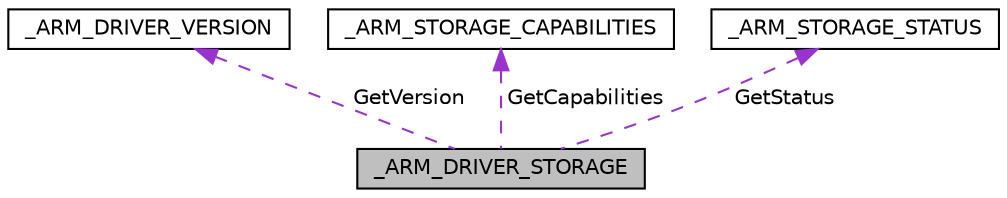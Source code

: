 digraph "_ARM_DRIVER_STORAGE"
{
 // LATEX_PDF_SIZE
  edge [fontname="Helvetica",fontsize="10",labelfontname="Helvetica",labelfontsize="10"];
  node [fontname="Helvetica",fontsize="10",shape=record];
  Node1 [label="_ARM_DRIVER_STORAGE",height=0.2,width=0.4,color="black", fillcolor="grey75", style="filled", fontcolor="black",tooltip=" "];
  Node2 -> Node1 [dir="back",color="darkorchid3",fontsize="10",style="dashed",label=" GetVersion" ,fontname="Helvetica"];
  Node2 [label="_ARM_DRIVER_VERSION",height=0.2,width=0.4,color="black", fillcolor="white", style="filled",URL="$struct___a_r_m___d_r_i_v_e_r___v_e_r_s_i_o_n.html",tooltip="Driver Version."];
  Node3 -> Node1 [dir="back",color="darkorchid3",fontsize="10",style="dashed",label=" GetCapabilities" ,fontname="Helvetica"];
  Node3 [label="_ARM_STORAGE_CAPABILITIES",height=0.2,width=0.4,color="black", fillcolor="white", style="filled",URL="$struct___a_r_m___s_t_o_r_a_g_e___c_a_p_a_b_i_l_i_t_i_e_s.html",tooltip="Storage Driver API Capabilities."];
  Node4 -> Node1 [dir="back",color="darkorchid3",fontsize="10",style="dashed",label=" GetStatus" ,fontname="Helvetica"];
  Node4 [label="_ARM_STORAGE_STATUS",height=0.2,width=0.4,color="black", fillcolor="white", style="filled",URL="$struct___a_r_m___s_t_o_r_a_g_e___s_t_a_t_u_s.html",tooltip="Operating status of the storage controller."];
}
